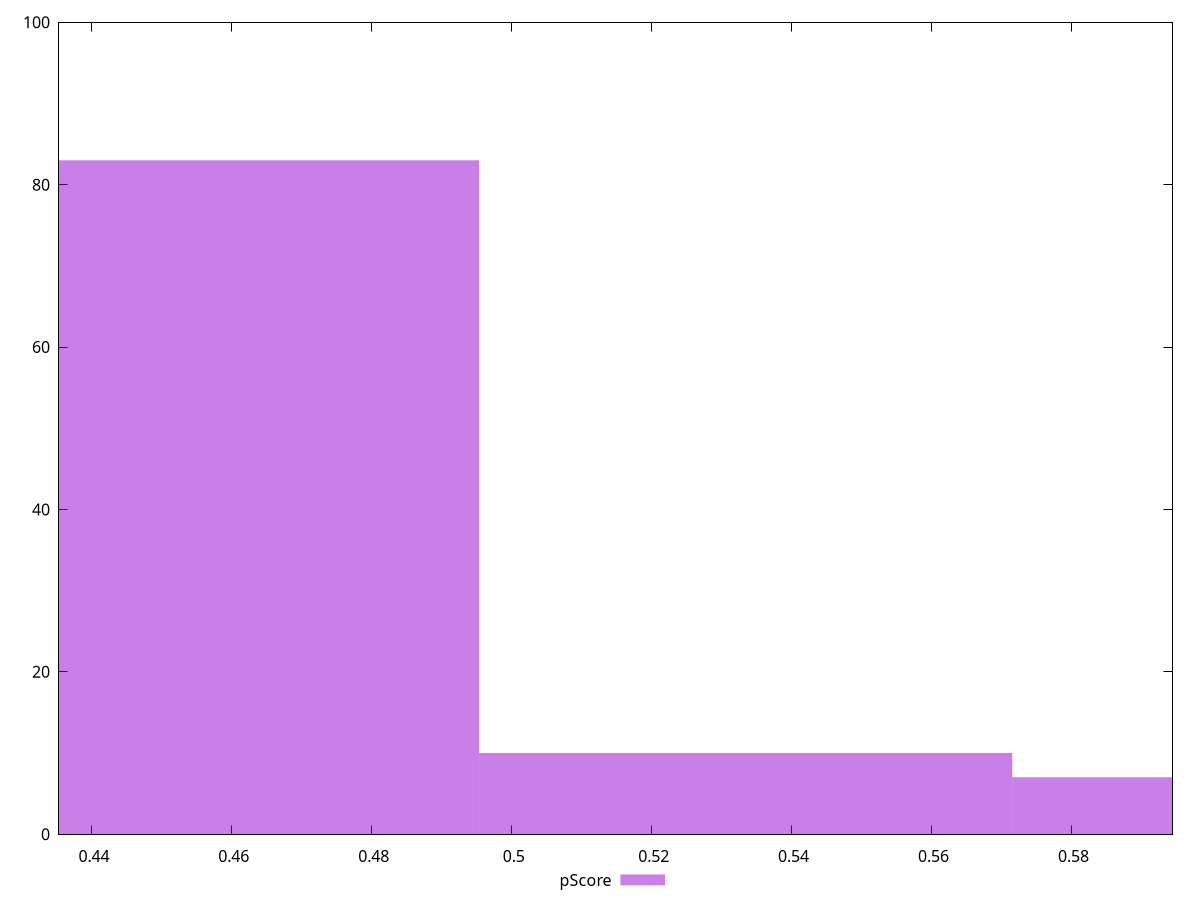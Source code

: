 reset

$pScore <<EOF
0.4572320110831147 83
0.5334373462636338 10
0.6096426814441529 7
EOF

set key outside below
set boxwidth 0.07620533518051911
set xrange [0.43529411764705883:0.5944444444444444]
set yrange [0:100]
set trange [0:100]
set style fill transparent solid 0.5 noborder
set terminal svg size 640, 490 enhanced background rgb 'white'
set output "report_00025_2021-02-22T21:38:55.199Z/uses-http2/samples/pages+cached+noadtech+nomedia+nocss/pScore/histogram.svg"

plot $pScore title "pScore" with boxes

reset
